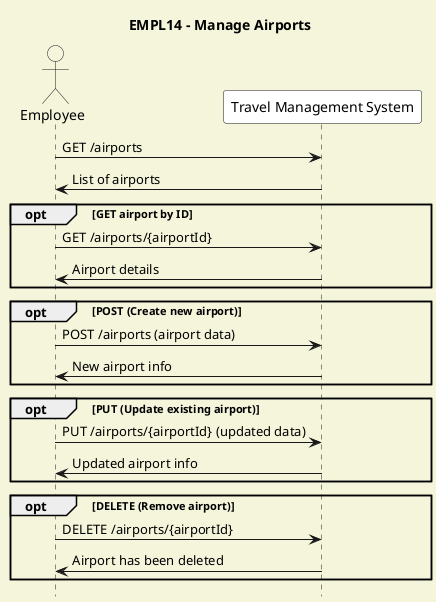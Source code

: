@startuml
title EMPL14 - Manage Airports

skinparam backgroundColor #F5F5DC
hide footbox

actor "Employee" as Employee #F5F5DC
participant "Travel Management System" as TMS #FFFFFF

'--- Primary Flow: GET (Retrieve all airports) ---
Employee -> TMS : GET /airports
TMS -> Employee : List of airports

'--- Extension: GET airport by ID ---
opt GET airport by ID
    Employee -> TMS : GET /airports/{airportId}
    TMS -> Employee : Airport details
end

'--- Extension: POST (Create new airport) ---
opt POST (Create new airport)
    Employee -> TMS : POST /airports (airport data)
    TMS -> Employee : New airport info
end

'--- Extension: PUT (Update existing airport) ---
opt PUT (Update existing airport)
    Employee -> TMS : PUT /airports/{airportId} (updated data)
    TMS -> Employee : Updated airport info
end

'--- Extension: DELETE (Remove airport) ---
opt DELETE (Remove airport)
    Employee -> TMS : DELETE /airports/{airportId}
    TMS -> Employee : Airport has been deleted
end

@enduml
